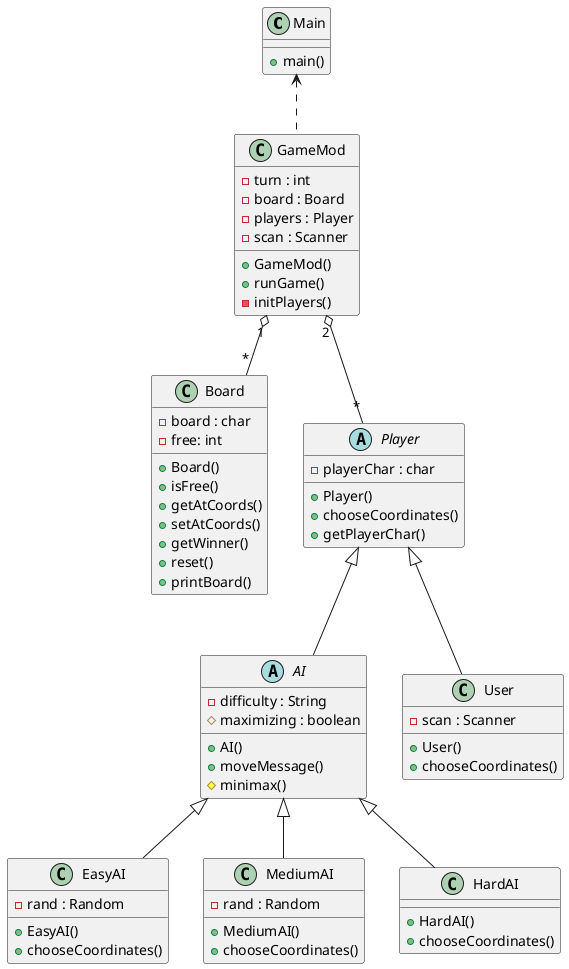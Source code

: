 @startuml tictactoe

class Main {
	+ main()
}

abstract class AI {
	- difficulty : String
	# maximizing : boolean
	+ AI()
	+ moveMessage()
	# minimax()
}

class EasyAI {
	- rand : Random
	+ EasyAI()
	+ chooseCoordinates()
}

class MediumAI {
	- rand : Random
	+ MediumAI()
	+ chooseCoordinates()
}

class HardAI {
	+ HardAI()
	+ chooseCoordinates()
}

class Board {
	- board : char
	- free: int
	+ Board()
	+ isFree()
	+ getAtCoords()
	+ setAtCoords()
	+ getWinner()
	+ reset()
	+ printBoard()
}

class GameMod {
	- turn : int
	- board : Board
	- players : Player
	- scan : Scanner
	+ GameMod()
	+ runGame()
	- initPlayers()
}

class User {
	- scan : Scanner
	+ User()
	+ chooseCoordinates()
}

abstract class Player {
	- playerChar : char
	+ Player()
	+ chooseCoordinates()
	+ getPlayerChar()
}

Player <|-- User
Player <|-- AI
AI <|-- EasyAI
AI <|-- MediumAI
AI <|-- HardAI
GameMod "2" o-- "*" Player
GameMod "1" o-- "*" Board
Main <.. GameMod

@enduml